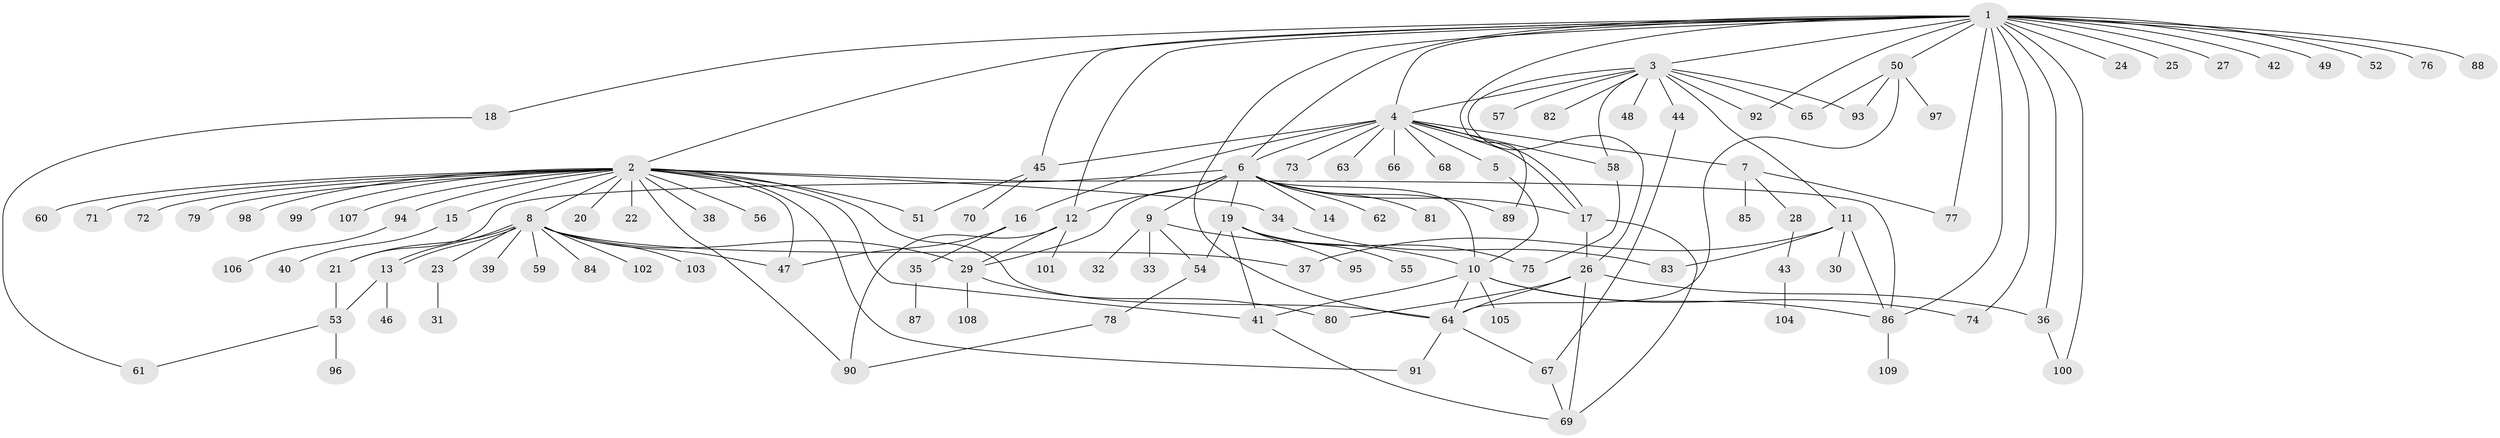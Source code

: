// Generated by graph-tools (version 1.1) at 2025/25/03/09/25 03:25:55]
// undirected, 109 vertices, 156 edges
graph export_dot {
graph [start="1"]
  node [color=gray90,style=filled];
  1;
  2;
  3;
  4;
  5;
  6;
  7;
  8;
  9;
  10;
  11;
  12;
  13;
  14;
  15;
  16;
  17;
  18;
  19;
  20;
  21;
  22;
  23;
  24;
  25;
  26;
  27;
  28;
  29;
  30;
  31;
  32;
  33;
  34;
  35;
  36;
  37;
  38;
  39;
  40;
  41;
  42;
  43;
  44;
  45;
  46;
  47;
  48;
  49;
  50;
  51;
  52;
  53;
  54;
  55;
  56;
  57;
  58;
  59;
  60;
  61;
  62;
  63;
  64;
  65;
  66;
  67;
  68;
  69;
  70;
  71;
  72;
  73;
  74;
  75;
  76;
  77;
  78;
  79;
  80;
  81;
  82;
  83;
  84;
  85;
  86;
  87;
  88;
  89;
  90;
  91;
  92;
  93;
  94;
  95;
  96;
  97;
  98;
  99;
  100;
  101;
  102;
  103;
  104;
  105;
  106;
  107;
  108;
  109;
  1 -- 2;
  1 -- 3;
  1 -- 4;
  1 -- 6;
  1 -- 12;
  1 -- 18;
  1 -- 24;
  1 -- 25;
  1 -- 27;
  1 -- 36;
  1 -- 42;
  1 -- 45;
  1 -- 49;
  1 -- 50;
  1 -- 52;
  1 -- 64;
  1 -- 74;
  1 -- 76;
  1 -- 77;
  1 -- 86;
  1 -- 88;
  1 -- 89;
  1 -- 92;
  1 -- 100;
  2 -- 8;
  2 -- 15;
  2 -- 20;
  2 -- 22;
  2 -- 34;
  2 -- 38;
  2 -- 41;
  2 -- 47;
  2 -- 51;
  2 -- 56;
  2 -- 60;
  2 -- 64;
  2 -- 71;
  2 -- 72;
  2 -- 79;
  2 -- 86;
  2 -- 90;
  2 -- 91;
  2 -- 94;
  2 -- 98;
  2 -- 99;
  2 -- 107;
  3 -- 4;
  3 -- 11;
  3 -- 26;
  3 -- 44;
  3 -- 48;
  3 -- 57;
  3 -- 58;
  3 -- 65;
  3 -- 82;
  3 -- 92;
  3 -- 93;
  4 -- 5;
  4 -- 6;
  4 -- 7;
  4 -- 16;
  4 -- 17;
  4 -- 17;
  4 -- 45;
  4 -- 58;
  4 -- 63;
  4 -- 66;
  4 -- 68;
  4 -- 73;
  5 -- 10;
  6 -- 9;
  6 -- 10;
  6 -- 12;
  6 -- 14;
  6 -- 17;
  6 -- 19;
  6 -- 21;
  6 -- 29;
  6 -- 62;
  6 -- 81;
  6 -- 89;
  7 -- 28;
  7 -- 77;
  7 -- 85;
  8 -- 13;
  8 -- 13;
  8 -- 21;
  8 -- 23;
  8 -- 29;
  8 -- 37;
  8 -- 39;
  8 -- 47;
  8 -- 59;
  8 -- 84;
  8 -- 102;
  8 -- 103;
  9 -- 10;
  9 -- 32;
  9 -- 33;
  9 -- 54;
  10 -- 41;
  10 -- 64;
  10 -- 74;
  10 -- 86;
  10 -- 105;
  11 -- 30;
  11 -- 37;
  11 -- 83;
  11 -- 86;
  12 -- 29;
  12 -- 90;
  12 -- 101;
  13 -- 46;
  13 -- 53;
  15 -- 40;
  16 -- 35;
  16 -- 47;
  17 -- 26;
  17 -- 69;
  18 -- 61;
  19 -- 41;
  19 -- 54;
  19 -- 55;
  19 -- 75;
  19 -- 95;
  21 -- 53;
  23 -- 31;
  26 -- 36;
  26 -- 64;
  26 -- 69;
  26 -- 80;
  28 -- 43;
  29 -- 80;
  29 -- 108;
  34 -- 83;
  35 -- 87;
  36 -- 100;
  41 -- 69;
  43 -- 104;
  44 -- 67;
  45 -- 51;
  45 -- 70;
  50 -- 64;
  50 -- 65;
  50 -- 93;
  50 -- 97;
  53 -- 61;
  53 -- 96;
  54 -- 78;
  58 -- 75;
  64 -- 67;
  64 -- 91;
  67 -- 69;
  78 -- 90;
  86 -- 109;
  94 -- 106;
}
